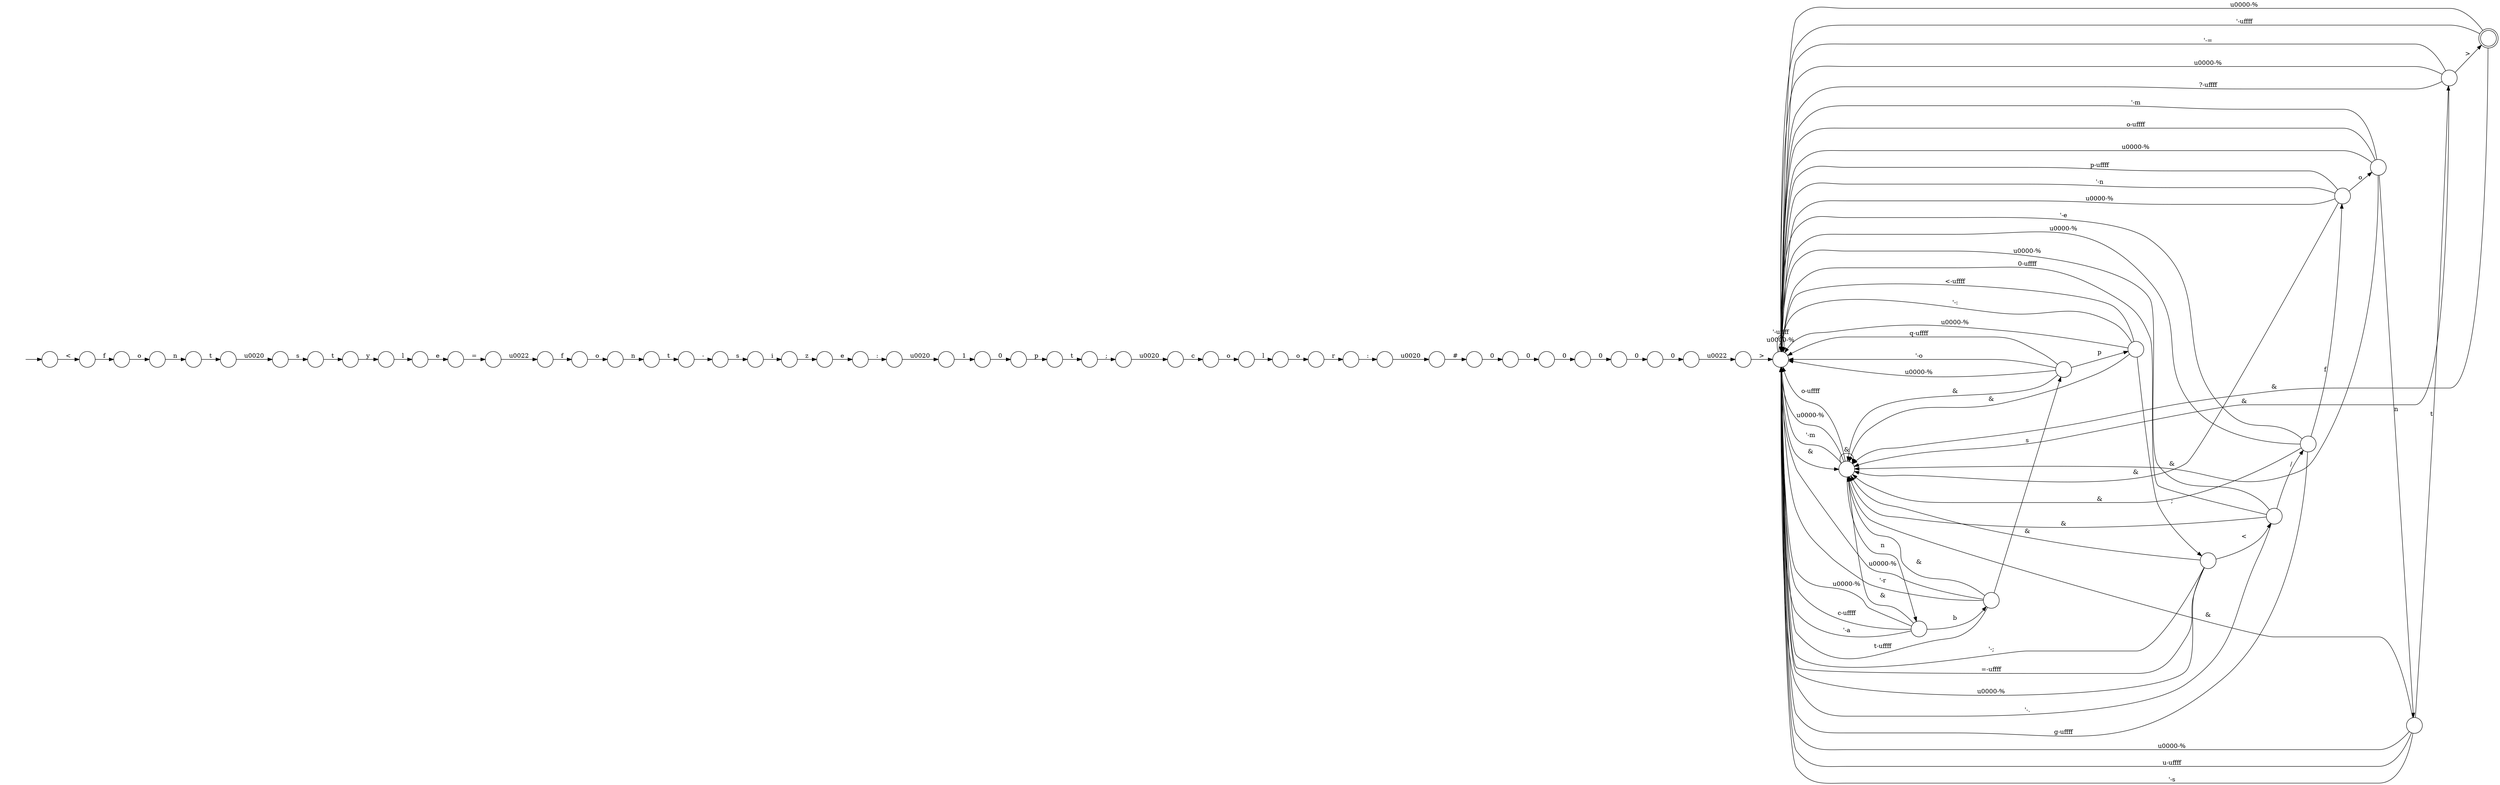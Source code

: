 digraph Automaton {
  rankdir = LR;
  0 [shape=circle,label=""];
  0 -> 11 [label="t"]
  1 [shape=circle,label=""];
  1 -> 57 [label="o"]
  2 [shape=circle,label=""];
  2 -> 9 [label="f"]
  2 -> 38 [label="&"]
  2 -> 4 [label="g-\uffff"]
  2 -> 4 [label="'-e"]
  2 -> 4 [label="\u0000-%"]
  3 [shape=doublecircle,label=""];
  3 -> 38 [label="&"]
  3 -> 4 [label="\u0000-%"]
  3 -> 4 [label="'-\uffff"]
  4 [shape=circle,label=""];
  4 -> 38 [label="&"]
  4 -> 4 [label="\u0000-%"]
  4 -> 4 [label="'-\uffff"]
  5 [shape=circle,label=""];
  initial [shape=plaintext,label=""];
  initial -> 5
  5 -> 20 [label="<"]
  6 [shape=circle,label=""];
  6 -> 52 [label="0"]
  7 [shape=circle,label=""];
  7 -> 23 [label="l"]
  8 [shape=circle,label=""];
  8 -> 19 [label=";"]
  9 [shape=circle,label=""];
  9 -> 4 [label="p-\uffff"]
  9 -> 4 [label="'-n"]
  9 -> 38 [label="&"]
  9 -> 4 [label="\u0000-%"]
  9 -> 16 [label="o"]
  10 [shape=circle,label=""];
  10 -> 4 [label="q-\uffff"]
  10 -> 4 [label="'-o"]
  10 -> 38 [label="&"]
  10 -> 21 [label="p"]
  10 -> 4 [label="\u0000-%"]
  11 [shape=circle,label=""];
  11 -> 59 [label="-"]
  12 [shape=circle,label=""];
  12 -> 14 [label="l"]
  13 [shape=circle,label=""];
  13 -> 42 [label="\u0020"]
  14 [shape=circle,label=""];
  14 -> 47 [label="o"]
  15 [shape=circle,label=""];
  15 -> 8 [label="t"]
  16 [shape=circle,label=""];
  16 -> 29 [label="n"]
  16 -> 38 [label="&"]
  16 -> 4 [label="o-\uffff"]
  16 -> 4 [label="\u0000-%"]
  16 -> 4 [label="'-m"]
  17 [shape=circle,label=""];
  17 -> 38 [label="&"]
  17 -> 4 [label="'-a"]
  17 -> 28 [label="b"]
  17 -> 4 [label="\u0000-%"]
  17 -> 4 [label="c-\uffff"]
  18 [shape=circle,label=""];
  18 -> 13 [label=":"]
  19 [shape=circle,label=""];
  19 -> 33 [label="\u0020"]
  20 [shape=circle,label=""];
  20 -> 55 [label="f"]
  21 [shape=circle,label=""];
  21 -> 4 [label="<-\uffff"]
  21 -> 4 [label="'-:"]
  21 -> 38 [label="&"]
  21 -> 39 [label=";"]
  21 -> 4 [label="\u0000-%"]
  22 [shape=circle,label=""];
  22 -> 25 [label="i"]
  23 [shape=circle,label=""];
  23 -> 37 [label="e"]
  24 [shape=circle,label=""];
  24 -> 36 [label="0"]
  25 [shape=circle,label=""];
  25 -> 30 [label="z"]
  26 [shape=circle,label=""];
  26 -> 58 [label="\u0020"]
  27 [shape=circle,label=""];
  27 -> 50 [label="n"]
  28 [shape=circle,label=""];
  28 -> 38 [label="&"]
  28 -> 10 [label="s"]
  28 -> 4 [label="t-\uffff"]
  28 -> 4 [label="\u0000-%"]
  28 -> 4 [label="'-r"]
  29 [shape=circle,label=""];
  29 -> 44 [label="t"]
  29 -> 38 [label="&"]
  29 -> 4 [label="\u0000-%"]
  29 -> 4 [label="u-\uffff"]
  29 -> 4 [label="'-s"]
  30 [shape=circle,label=""];
  30 -> 18 [label="e"]
  31 [shape=circle,label=""];
  31 -> 7 [label="y"]
  32 [shape=circle,label=""];
  32 -> 54 [label=":"]
  33 [shape=circle,label=""];
  33 -> 34 [label="c"]
  34 [shape=circle,label=""];
  34 -> 12 [label="o"]
  35 [shape=circle,label=""];
  35 -> 41 [label="0"]
  36 [shape=circle,label=""];
  36 -> 48 [label="\u0022"]
  37 [shape=circle,label=""];
  37 -> 49 [label="="]
  38 [shape=circle,label=""];
  38 -> 17 [label="n"]
  38 -> 38 [label="&"]
  38 -> 4 [label="o-\uffff"]
  38 -> 4 [label="\u0000-%"]
  38 -> 4 [label="'-m"]
  39 [shape=circle,label=""];
  39 -> 4 [label="'-;"]
  39 -> 4 [label="=-\uffff"]
  39 -> 38 [label="&"]
  39 -> 4 [label="\u0000-%"]
  39 -> 56 [label="<"]
  40 [shape=circle,label=""];
  40 -> 43 [label="0"]
  41 [shape=circle,label=""];
  41 -> 6 [label="0"]
  42 [shape=circle,label=""];
  42 -> 40 [label="1"]
  43 [shape=circle,label=""];
  43 -> 15 [label="p"]
  44 [shape=circle,label=""];
  44 -> 38 [label="&"]
  44 -> 4 [label="'-="]
  44 -> 3 [label=">"]
  44 -> 4 [label="\u0000-%"]
  44 -> 4 [label="?-\uffff"]
  45 [shape=circle,label=""];
  45 -> 31 [label="t"]
  46 [shape=circle,label=""];
  46 -> 1 [label="f"]
  47 [shape=circle,label=""];
  47 -> 32 [label="r"]
  48 [shape=circle,label=""];
  48 -> 4 [label=">"]
  49 [shape=circle,label=""];
  49 -> 46 [label="\u0022"]
  50 [shape=circle,label=""];
  50 -> 26 [label="t"]
  51 [shape=circle,label=""];
  51 -> 53 [label="#"]
  52 [shape=circle,label=""];
  52 -> 24 [label="0"]
  53 [shape=circle,label=""];
  53 -> 35 [label="0"]
  54 [shape=circle,label=""];
  54 -> 51 [label="\u0020"]
  55 [shape=circle,label=""];
  55 -> 27 [label="o"]
  56 [shape=circle,label=""];
  56 -> 38 [label="&"]
  56 -> 4 [label="'-."]
  56 -> 2 [label="/"]
  56 -> 4 [label="\u0000-%"]
  56 -> 4 [label="0-\uffff"]
  57 [shape=circle,label=""];
  57 -> 0 [label="n"]
  58 [shape=circle,label=""];
  58 -> 45 [label="s"]
  59 [shape=circle,label=""];
  59 -> 22 [label="s"]
}

